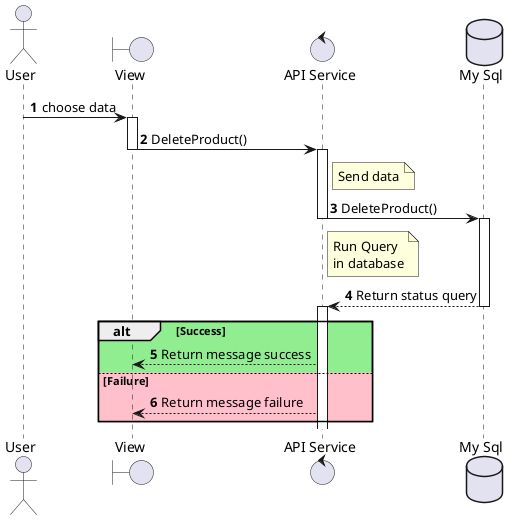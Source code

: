 @startuml sequenceDiagram_Product_delete
actor User
boundary "View" as View
control "API Service" as APIService
database "My Sql" as DB

autonumber
User -> View --++ : choose data
View -> APIService --++ : DeleteProduct()
note right of APIService: Send data 
APIService -> DB --++ : DeleteProduct()
note right of APIService: Run Query\nin database
DB --> APIService --++ : Return status query
alt #LightGreen  Success
    APIService --> View  : Return message success
else #Pink Failure
    APIService --> View  : Return message failure
end
@enduml
